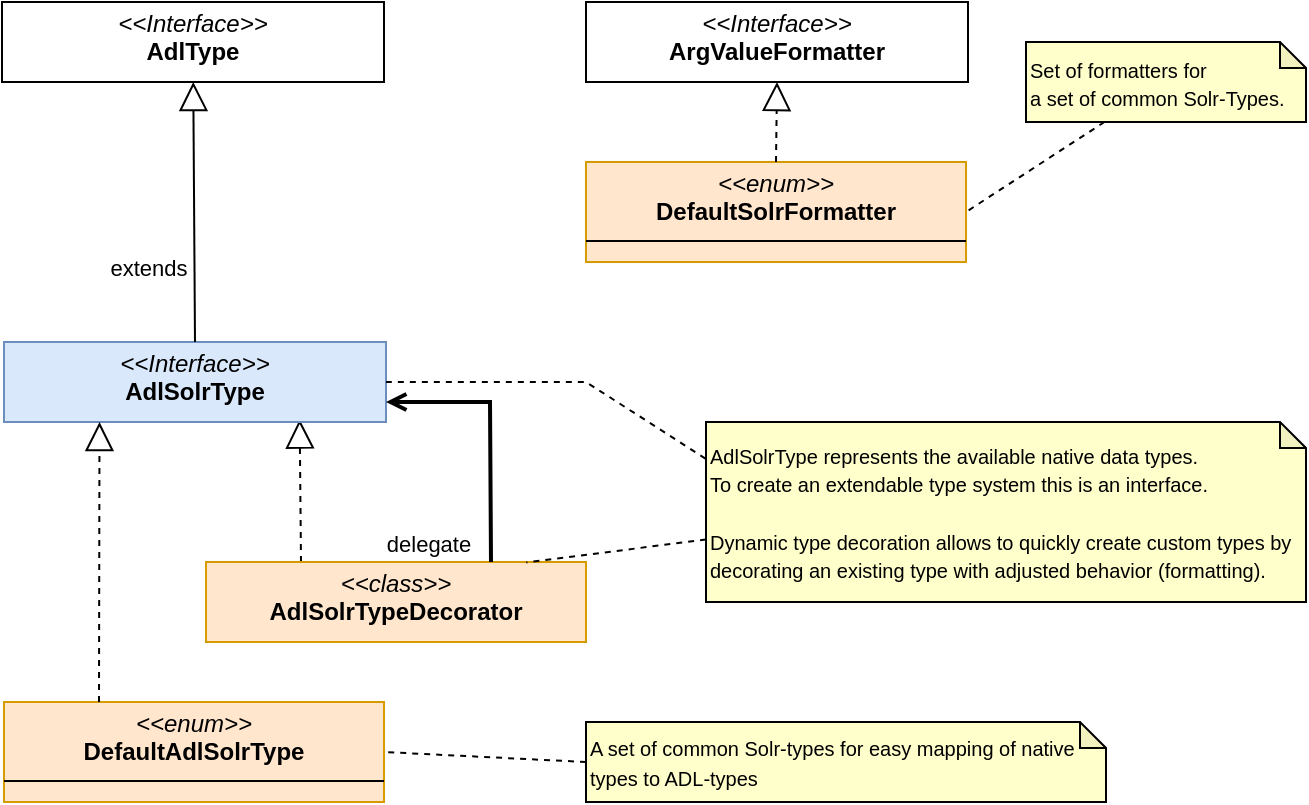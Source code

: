 <mxfile version="27.0.9" pages="3">
  <diagram name="Solr Types" id="B6yHBA0yNes8BWCViT4E">
    <mxGraphModel dx="880" dy="622" grid="1" gridSize="10" guides="1" tooltips="1" connect="1" arrows="1" fold="1" page="1" pageScale="1" pageWidth="827" pageHeight="1169" math="0" shadow="0">
      <root>
        <mxCell id="0" />
        <mxCell id="1" parent="0" />
        <mxCell id="3NF6qjgnj08wNpHQOnpI-2" value="&lt;p style=&quot;margin:0px;margin-top:4px;text-align:center;&quot;&gt;&lt;i&gt;&amp;lt;&amp;lt;Interface&amp;gt;&amp;gt;&lt;/i&gt;&lt;br&gt;&lt;b&gt;AdlType&lt;/b&gt;&lt;/p&gt;&lt;p style=&quot;margin:0px;margin-left:4px;&quot;&gt;&lt;br&gt;&lt;/p&gt;" style="verticalAlign=top;align=left;overflow=fill;html=1;whiteSpace=wrap;" parent="1" vertex="1">
          <mxGeometry x="18" y="30" width="191" height="40" as="geometry" />
        </mxCell>
        <mxCell id="3NF6qjgnj08wNpHQOnpI-20" value="&lt;p style=&quot;margin:0px;margin-top:4px;text-align:center;&quot;&gt;&lt;i&gt;&amp;lt;&amp;lt;enum&amp;gt;&amp;gt;&lt;/i&gt;&lt;br&gt;&lt;b&gt;DefaultAdlSolrType&lt;/b&gt;&lt;/p&gt;&lt;hr size=&quot;1&quot; style=&quot;border-style:solid;&quot;&gt;&lt;p style=&quot;margin:0px;margin-left:4px;&quot;&gt;&lt;br&gt;&lt;/p&gt;" style="verticalAlign=top;align=left;overflow=fill;html=1;whiteSpace=wrap;fillColor=#ffe6cc;strokeColor=#d79b00;" parent="1" vertex="1">
          <mxGeometry x="19" y="380" width="190" height="50" as="geometry" />
        </mxCell>
        <mxCell id="3NF6qjgnj08wNpHQOnpI-21" value="" style="endArrow=block;dashed=1;endFill=0;endSize=12;html=1;rounded=0;entryX=0.774;entryY=0.969;entryDx=0;entryDy=0;exitX=0.25;exitY=0;exitDx=0;exitDy=0;entryPerimeter=0;" parent="1" source="VzG3GhmJKx8q3InaAPFt-4" target="3NF6qjgnj08wNpHQOnpI-22" edge="1">
          <mxGeometry width="160" relative="1" as="geometry">
            <mxPoint x="160" y="380" as="sourcePoint" />
            <mxPoint x="310" y="340" as="targetPoint" />
          </mxGeometry>
        </mxCell>
        <mxCell id="3NF6qjgnj08wNpHQOnpI-22" value="&lt;p style=&quot;margin:0px;margin-top:4px;text-align:center;&quot;&gt;&lt;i&gt;&amp;lt;&amp;lt;Interface&amp;gt;&amp;gt;&lt;/i&gt;&lt;br&gt;&lt;b&gt;AdlSolrType&lt;/b&gt;&lt;/p&gt;&lt;p style=&quot;margin:0px;margin-left:4px;&quot;&gt;&lt;br&gt;&lt;/p&gt;" style="verticalAlign=top;align=left;overflow=fill;html=1;whiteSpace=wrap;fillColor=#dae8fc;strokeColor=#6c8ebf;" parent="1" vertex="1">
          <mxGeometry x="19" y="200" width="191" height="40" as="geometry" />
        </mxCell>
        <mxCell id="3NF6qjgnj08wNpHQOnpI-23" value="" style="endArrow=block;endFill=0;endSize=12;html=1;rounded=0;exitX=0.5;exitY=0;exitDx=0;exitDy=0;" parent="1" source="3NF6qjgnj08wNpHQOnpI-22" target="3NF6qjgnj08wNpHQOnpI-2" edge="1">
          <mxGeometry width="160" relative="1" as="geometry">
            <mxPoint x="629" y="285" as="sourcePoint" />
            <mxPoint x="120" y="340" as="targetPoint" />
          </mxGeometry>
        </mxCell>
        <mxCell id="VzG3GhmJKx8q3InaAPFt-8" value="extends" style="edgeLabel;html=1;align=center;verticalAlign=middle;resizable=0;points=[];" parent="3NF6qjgnj08wNpHQOnpI-23" vertex="1" connectable="0">
          <mxGeometry x="-0.498" relative="1" as="geometry">
            <mxPoint x="-24" y="-5" as="offset" />
          </mxGeometry>
        </mxCell>
        <mxCell id="VzG3GhmJKx8q3InaAPFt-2" value="&lt;span style=&quot;font-size: 10px;&quot;&gt;AdlSolrType represents the available native data types. &lt;br&gt;To create an extendable type system this is an interface.&lt;/span&gt;&lt;div&gt;&lt;span style=&quot;font-size: 10px;&quot;&gt;&lt;br&gt;&lt;/span&gt;&lt;/div&gt;&lt;div&gt;&lt;span style=&quot;font-size: 10px;&quot;&gt;Dynamic type decoration allows to quickly create custom types by decorating an existing type with adjusted behavior (formatting).&lt;/span&gt;&lt;/div&gt;" style="shape=note;whiteSpace=wrap;html=1;backgroundOutline=1;darkOpacity=0.05;size=13;labelBackgroundColor=none;fillColor=#FFFFCC;gradientColor=none;align=left;" parent="1" vertex="1">
          <mxGeometry x="370" y="240" width="300" height="90" as="geometry" />
        </mxCell>
        <mxCell id="VzG3GhmJKx8q3InaAPFt-3" style="rounded=0;orthogonalLoop=1;jettySize=auto;html=1;entryX=1;entryY=0.5;entryDx=0;entryDy=0;endArrow=none;endFill=0;dashed=1;exitX=-0.001;exitY=0.203;exitDx=0;exitDy=0;exitPerimeter=0;" parent="1" source="VzG3GhmJKx8q3InaAPFt-2" target="3NF6qjgnj08wNpHQOnpI-22" edge="1">
          <mxGeometry relative="1" as="geometry">
            <mxPoint x="525" y="426" as="sourcePoint" />
            <mxPoint x="469" y="430" as="targetPoint" />
            <Array as="points">
              <mxPoint x="310" y="220" />
            </Array>
          </mxGeometry>
        </mxCell>
        <mxCell id="VzG3GhmJKx8q3InaAPFt-4" value="&lt;p style=&quot;margin:0px;margin-top:4px;text-align:center;&quot;&gt;&lt;i&gt;&amp;lt;&amp;lt;class&amp;gt;&amp;gt;&lt;/i&gt;&lt;br&gt;&lt;b&gt;AdlSolrTypeDecorator&lt;/b&gt;&lt;/p&gt;&lt;p style=&quot;margin:0px;margin-left:4px;&quot;&gt;&lt;br&gt;&lt;/p&gt;" style="verticalAlign=top;align=left;overflow=fill;html=1;whiteSpace=wrap;fillColor=#ffe6cc;strokeColor=#d79b00;" parent="1" vertex="1">
          <mxGeometry x="120" y="310" width="190" height="40" as="geometry" />
        </mxCell>
        <mxCell id="VzG3GhmJKx8q3InaAPFt-5" style="rounded=0;orthogonalLoop=1;jettySize=auto;html=1;entryX=1;entryY=0.75;entryDx=0;entryDy=0;endArrow=open;endFill=0;strokeWidth=2;exitX=0.75;exitY=0;exitDx=0;exitDy=0;" parent="1" source="VzG3GhmJKx8q3InaAPFt-4" target="3NF6qjgnj08wNpHQOnpI-22" edge="1">
          <mxGeometry relative="1" as="geometry">
            <mxPoint x="120" y="280" as="sourcePoint" />
            <mxPoint x="490" y="240" as="targetPoint" />
            <Array as="points">
              <mxPoint x="262" y="230" />
            </Array>
          </mxGeometry>
        </mxCell>
        <mxCell id="VzG3GhmJKx8q3InaAPFt-6" value="delegate" style="edgeLabel;html=1;align=center;verticalAlign=middle;resizable=0;points=[];" parent="VzG3GhmJKx8q3InaAPFt-5" vertex="1" connectable="0">
          <mxGeometry x="-0.398" relative="1" as="geometry">
            <mxPoint x="-32" y="30" as="offset" />
          </mxGeometry>
        </mxCell>
        <mxCell id="VzG3GhmJKx8q3InaAPFt-7" style="rounded=0;orthogonalLoop=1;jettySize=auto;html=1;entryX=0.843;entryY=0.005;entryDx=0;entryDy=0;endArrow=none;endFill=0;dashed=1;exitX=0;exitY=0.653;exitDx=0;exitDy=0;exitPerimeter=0;entryPerimeter=0;" parent="1" source="VzG3GhmJKx8q3InaAPFt-2" target="VzG3GhmJKx8q3InaAPFt-4" edge="1">
          <mxGeometry relative="1" as="geometry">
            <mxPoint x="320" y="255" as="sourcePoint" />
            <mxPoint x="220" y="230" as="targetPoint" />
          </mxGeometry>
        </mxCell>
        <mxCell id="VzG3GhmJKx8q3InaAPFt-9" value="" style="endArrow=block;dashed=1;endFill=0;endSize=12;html=1;rounded=0;entryX=0.25;entryY=1;entryDx=0;entryDy=0;exitX=0.25;exitY=0;exitDx=0;exitDy=0;" parent="1" source="3NF6qjgnj08wNpHQOnpI-20" target="3NF6qjgnj08wNpHQOnpI-22" edge="1">
          <mxGeometry width="160" relative="1" as="geometry">
            <mxPoint x="178" y="320" as="sourcePoint" />
            <mxPoint x="177" y="249" as="targetPoint" />
          </mxGeometry>
        </mxCell>
        <mxCell id="VzG3GhmJKx8q3InaAPFt-12" style="rounded=0;orthogonalLoop=1;jettySize=auto;html=1;entryX=1;entryY=0.5;entryDx=0;entryDy=0;dashed=1;endArrow=none;endFill=0;exitX=0;exitY=0.5;exitDx=0;exitDy=0;exitPerimeter=0;" parent="1" source="VzG3GhmJKx8q3InaAPFt-10" target="3NF6qjgnj08wNpHQOnpI-20" edge="1">
          <mxGeometry relative="1" as="geometry" />
        </mxCell>
        <mxCell id="VzG3GhmJKx8q3InaAPFt-10" value="&lt;span style=&quot;font-size: 10px;&quot;&gt;A set of common Solr-types for easy mapping of native types to ADL-types&lt;/span&gt;" style="shape=note;whiteSpace=wrap;html=1;backgroundOutline=1;darkOpacity=0.05;size=13;labelBackgroundColor=none;fillColor=#FFFFCC;gradientColor=none;align=left;" parent="1" vertex="1">
          <mxGeometry x="310" y="390" width="260" height="40" as="geometry" />
        </mxCell>
        <mxCell id="EDahRD0NgZOyH85qTdH9-1" value="&lt;p style=&quot;margin:0px;margin-top:4px;text-align:center;&quot;&gt;&lt;i&gt;&amp;lt;&amp;lt;enum&amp;gt;&amp;gt;&lt;/i&gt;&lt;br&gt;&lt;b&gt;DefaultSolrFormatter&lt;/b&gt;&lt;/p&gt;&lt;hr size=&quot;1&quot; style=&quot;border-style:solid;&quot;&gt;&lt;p style=&quot;margin:0px;margin-left:4px;&quot;&gt;&lt;br&gt;&lt;/p&gt;" style="verticalAlign=top;align=left;overflow=fill;html=1;whiteSpace=wrap;fillColor=#ffe6cc;strokeColor=#d79b00;" parent="1" vertex="1">
          <mxGeometry x="310" y="110" width="190" height="50" as="geometry" />
        </mxCell>
        <mxCell id="EDahRD0NgZOyH85qTdH9-2" value="&lt;p style=&quot;margin:0px;margin-top:4px;text-align:center;&quot;&gt;&lt;i&gt;&amp;lt;&amp;lt;Interface&amp;gt;&amp;gt;&lt;/i&gt;&lt;br&gt;&lt;b&gt;ArgValueFormatter&lt;/b&gt;&lt;/p&gt;&lt;p style=&quot;margin:0px;margin-left:4px;&quot;&gt;&lt;br&gt;&lt;/p&gt;" style="verticalAlign=top;align=left;overflow=fill;html=1;whiteSpace=wrap;" parent="1" vertex="1">
          <mxGeometry x="310" y="30" width="191" height="40" as="geometry" />
        </mxCell>
        <mxCell id="EDahRD0NgZOyH85qTdH9-3" value="" style="endArrow=block;dashed=1;endFill=0;endSize=12;html=1;rounded=0;entryX=0.5;entryY=1;entryDx=0;entryDy=0;exitX=0.5;exitY=0;exitDx=0;exitDy=0;" parent="1" source="EDahRD0NgZOyH85qTdH9-1" target="EDahRD0NgZOyH85qTdH9-2" edge="1">
          <mxGeometry width="160" relative="1" as="geometry">
            <mxPoint x="178" y="320" as="sourcePoint" />
            <mxPoint x="177" y="249" as="targetPoint" />
          </mxGeometry>
        </mxCell>
        <mxCell id="EDahRD0NgZOyH85qTdH9-6" style="rounded=0;orthogonalLoop=1;jettySize=auto;html=1;entryX=1;entryY=0.5;entryDx=0;entryDy=0;endArrow=none;endFill=0;dashed=1;" parent="1" source="EDahRD0NgZOyH85qTdH9-4" target="EDahRD0NgZOyH85qTdH9-1" edge="1">
          <mxGeometry relative="1" as="geometry" />
        </mxCell>
        <mxCell id="EDahRD0NgZOyH85qTdH9-4" value="&lt;span style=&quot;font-size: 10px;&quot;&gt;Set of formatters for&lt;br&gt;a set of common Solr-Types.&lt;/span&gt;&lt;div&gt;&lt;br&gt;&lt;/div&gt;" style="shape=note;whiteSpace=wrap;html=1;backgroundOutline=1;darkOpacity=0.05;size=13;labelBackgroundColor=none;fillColor=#FFFFCC;gradientColor=none;align=left;verticalAlign=top;" parent="1" vertex="1">
          <mxGeometry x="530" y="50" width="140" height="40" as="geometry" />
        </mxCell>
      </root>
    </mxGraphModel>
  </diagram>
  <diagram id="x_Kza-SuOTrE1SJIn9SX" name="SolrQueryDefinition">
    <mxGraphModel dx="880" dy="622" grid="1" gridSize="10" guides="1" tooltips="1" connect="1" arrows="1" fold="1" page="1" pageScale="1" pageWidth="1654" pageHeight="1169" math="0" shadow="0">
      <root>
        <mxCell id="0" />
        <mxCell id="1" parent="0" />
        <mxCell id="N31PKQU9wOpDDSwR-wtu-2" value="&lt;span style=&quot;font-size: 10px;&quot;&gt;A&amp;nbsp;&lt;b&gt;SolrQueryDefinition&lt;/b&gt; instance is the &lt;b&gt;outcome&lt;/b&gt; of the conversion process.&lt;/span&gt;&lt;div&gt;&lt;span style=&quot;font-size: 10px;&quot;&gt;Each either contains a single filter query&amp;nbsp;or a set of filter queries to be intersected&lt;/span&gt;&lt;/div&gt;&lt;div&gt;&lt;span style=&quot;font-size: 10px;&quot;&gt;by Solr. For each filter query there is meta data included to allow any executor component to estimate the cost and its value to decide about caching.&lt;/span&gt;&lt;/div&gt;" style="shape=note;whiteSpace=wrap;html=1;backgroundOutline=1;darkOpacity=0.05;size=13;labelBackgroundColor=none;fillColor=#FFFFCC;gradientColor=none;align=left;verticalAlign=top;" vertex="1" parent="1">
          <mxGeometry x="120" y="30" width="430" height="70" as="geometry" />
        </mxCell>
        <mxCell id="0sh7ht2r96gM8eVfNPps-1" value="&lt;p style=&quot;margin:0px;margin-top:4px;text-align:center;&quot;&gt;&lt;i&gt;&amp;lt;&amp;lt;record&amp;gt;&amp;gt;&lt;/i&gt;&lt;br&gt;&lt;b&gt;SolrQueryField&lt;/b&gt;&lt;br&gt;&lt;/p&gt;&lt;hr size=&quot;1&quot; style=&quot;border-style:solid;&quot;&gt;&lt;p style=&quot;margin: 0px 0px 0px 4px;&quot;&gt;+ nodeType : String&lt;/p&gt;&lt;p style=&quot;margin: 0px 0px 0px 4px;&quot;&gt;+ fieldName : String&lt;/p&gt;" style="verticalAlign=top;align=left;overflow=fill;html=1;whiteSpace=wrap;fillColor=#ffe6cc;strokeColor=#d79b00;" vertex="1" parent="1">
          <mxGeometry x="400" y="330" width="150" height="90" as="geometry" />
        </mxCell>
        <mxCell id="0sh7ht2r96gM8eVfNPps-2" value="&lt;p style=&quot;margin:0px;margin-top:4px;text-align:center;&quot;&gt;&lt;i&gt;&amp;lt;&amp;lt;record&amp;gt;&amp;gt;&lt;/i&gt;&lt;br&gt;&lt;b&gt;SolrQueryDefinition&lt;/b&gt;&lt;br&gt;&lt;/p&gt;&lt;hr size=&quot;1&quot; style=&quot;border-style:solid;&quot;&gt;&lt;p style=&quot;margin: 0px 0px 0px 4px;&quot;&gt;+ mainQueryString : String&lt;/p&gt;&lt;p style=&quot;margin: 0px 0px 0px 4px;&quot;&gt;+ uniqueKeyFieldName : String&lt;/p&gt;&lt;hr size=&quot;1&quot; style=&quot;border-style:solid;&quot;&gt;&lt;p style=&quot;margin: 0px 0px 0px 4px;&quot;&gt;nodeTypesInvolved() : List&amp;lt;String&amp;gt;&lt;/p&gt;" style="verticalAlign=top;align=left;overflow=fill;html=1;whiteSpace=wrap;fillColor=#ffe6cc;strokeColor=#d79b00;" vertex="1" parent="1">
          <mxGeometry x="120" y="110" width="200" height="120" as="geometry" />
        </mxCell>
        <mxCell id="gNuvypAW551Rn5w1sx8y-1" value="&lt;p style=&quot;margin:0px;margin-top:4px;text-align:center;&quot;&gt;&lt;i&gt;&amp;lt;&amp;lt;enum&amp;gt;&amp;gt;&lt;/i&gt;&lt;br&gt;&lt;b&gt;SolrConditionType&lt;/b&gt;&lt;/p&gt;&lt;hr size=&quot;1&quot; style=&quot;border-style:solid;&quot;&gt;&lt;p style=&quot;margin:0px;margin-left:4px;&quot;&gt;&lt;br&gt;&lt;/p&gt;" style="verticalAlign=top;align=left;overflow=fill;html=1;whiteSpace=wrap;fillColor=#ffe6cc;strokeColor=#d79b00;" vertex="1" parent="1">
          <mxGeometry x="400" y="250" width="150" height="60" as="geometry" />
        </mxCell>
        <mxCell id="gNuvypAW551Rn5w1sx8y-2" value="&lt;p style=&quot;margin:0px;margin-top:4px;text-align:center;&quot;&gt;&lt;i&gt;&amp;lt;&amp;lt;record&amp;gt;&amp;gt;&lt;/i&gt;&lt;br&gt;&lt;b&gt;SolrFilterQuery&lt;/b&gt;&lt;br&gt;&lt;/p&gt;&lt;hr size=&quot;1&quot; style=&quot;border-style:solid;&quot;&gt;&lt;p style=&quot;margin: 0px 0px 0px 4px;&quot;&gt;+ queryString : String&lt;/p&gt;&lt;p style=&quot;margin: 0px 0px 0px 4px;&quot;&gt;&lt;br&gt;&lt;/p&gt;" style="verticalAlign=top;align=left;overflow=fill;html=1;whiteSpace=wrap;fillColor=#ffe6cc;strokeColor=#d79b00;" vertex="1" parent="1">
          <mxGeometry x="120" y="330" width="150" height="90" as="geometry" />
        </mxCell>
        <mxCell id="gNuvypAW551Rn5w1sx8y-3" value="" style="endArrow=diamondThin;endFill=1;endSize=24;html=1;rounded=0;entryX=1;entryY=0.75;entryDx=0;entryDy=0;exitX=0;exitY=0.75;exitDx=0;exitDy=0;strokeWidth=2;" edge="1" parent="1" source="0sh7ht2r96gM8eVfNPps-1" target="gNuvypAW551Rn5w1sx8y-2">
          <mxGeometry width="160" relative="1" as="geometry">
            <mxPoint x="360" y="300" as="sourcePoint" />
            <mxPoint x="520" y="300" as="targetPoint" />
          </mxGeometry>
        </mxCell>
        <mxCell id="gNuvypAW551Rn5w1sx8y-5" value="fields" style="edgeLabel;html=1;align=center;verticalAlign=middle;resizable=0;points=[];" vertex="1" connectable="0" parent="gNuvypAW551Rn5w1sx8y-3">
          <mxGeometry x="-0.851" relative="1" as="geometry">
            <mxPoint x="-80" y="10" as="offset" />
          </mxGeometry>
        </mxCell>
        <mxCell id="gNuvypAW551Rn5w1sx8y-6" value="1..*" style="edgeLabel;html=1;align=center;verticalAlign=middle;resizable=0;points=[];fontSize=12;labelBackgroundColor=none;" vertex="1" connectable="0" parent="gNuvypAW551Rn5w1sx8y-3">
          <mxGeometry x="-0.807" y="1" relative="1" as="geometry">
            <mxPoint x="-4" y="-12" as="offset" />
          </mxGeometry>
        </mxCell>
        <mxCell id="SCJxR0IMRP-oTtNpPsNu-2" value="" style="endArrow=diamondThin;endFill=0;endSize=24;html=1;rounded=0;entryX=1;entryY=0.25;entryDx=0;entryDy=0;exitX=0;exitY=0.5;exitDx=0;exitDy=0;strokeWidth=2;" edge="1" parent="1" source="gNuvypAW551Rn5w1sx8y-1" target="gNuvypAW551Rn5w1sx8y-2">
          <mxGeometry width="160" relative="1" as="geometry">
            <mxPoint x="420" y="380" as="sourcePoint" />
            <mxPoint x="290" y="380" as="targetPoint" />
            <Array as="points">
              <mxPoint x="360" y="280" />
              <mxPoint x="360" y="353" />
            </Array>
          </mxGeometry>
        </mxCell>
        <mxCell id="SCJxR0IMRP-oTtNpPsNu-3" value="conditionTypes" style="edgeLabel;html=1;align=center;verticalAlign=middle;resizable=0;points=[];" vertex="1" connectable="0" parent="SCJxR0IMRP-oTtNpPsNu-2">
          <mxGeometry x="-0.851" relative="1" as="geometry">
            <mxPoint x="-65" y="50" as="offset" />
          </mxGeometry>
        </mxCell>
        <mxCell id="SCJxR0IMRP-oTtNpPsNu-4" value="1..*" style="edgeLabel;html=1;align=center;verticalAlign=middle;resizable=0;points=[];fontSize=12;labelBackgroundColor=none;" vertex="1" connectable="0" parent="SCJxR0IMRP-oTtNpPsNu-2">
          <mxGeometry x="-0.807" y="1" relative="1" as="geometry">
            <mxPoint x="-11" y="-11" as="offset" />
          </mxGeometry>
        </mxCell>
        <mxCell id="SCJxR0IMRP-oTtNpPsNu-5" value="" style="endArrow=diamondThin;endFill=1;endSize=24;html=1;rounded=0;entryX=0.374;entryY=0.996;entryDx=0;entryDy=0;exitX=0.5;exitY=0;exitDx=0;exitDy=0;strokeWidth=2;entryPerimeter=0;" edge="1" parent="1" source="gNuvypAW551Rn5w1sx8y-2" target="0sh7ht2r96gM8eVfNPps-2">
          <mxGeometry width="160" relative="1" as="geometry">
            <mxPoint x="460" y="390" as="sourcePoint" />
            <mxPoint x="330" y="390" as="targetPoint" />
          </mxGeometry>
        </mxCell>
        <mxCell id="SCJxR0IMRP-oTtNpPsNu-6" value="filterQueries" style="edgeLabel;html=1;align=center;verticalAlign=middle;resizable=0;points=[];labelBackgroundColor=none;" vertex="1" connectable="0" parent="SCJxR0IMRP-oTtNpPsNu-5">
          <mxGeometry x="-0.851" relative="1" as="geometry">
            <mxPoint x="-41" y="-73" as="offset" />
          </mxGeometry>
        </mxCell>
        <mxCell id="SCJxR0IMRP-oTtNpPsNu-7" value="1..*" style="edgeLabel;html=1;align=center;verticalAlign=middle;resizable=0;points=[];fontSize=12;labelBackgroundColor=none;" vertex="1" connectable="0" parent="SCJxR0IMRP-oTtNpPsNu-5">
          <mxGeometry x="-0.807" y="1" relative="1" as="geometry">
            <mxPoint x="-14" y="-4" as="offset" />
          </mxGeometry>
        </mxCell>
        <mxCell id="SCJxR0IMRP-oTtNpPsNu-9" style="rounded=0;orthogonalLoop=1;jettySize=auto;html=1;endArrow=none;startFill=0;dashed=1;exitX=0.16;exitY=1.011;exitDx=0;exitDy=0;exitPerimeter=0;strokeWidth=1;" edge="1" parent="1" source="SCJxR0IMRP-oTtNpPsNu-8">
          <mxGeometry relative="1" as="geometry">
            <mxPoint x="380" y="280" as="targetPoint" />
          </mxGeometry>
        </mxCell>
        <mxCell id="SCJxR0IMRP-oTtNpPsNu-8" value="&lt;span style=&quot;font-size: 10px;&quot;&gt;List of a filter query&#39;s condition types (basic operations).&lt;/span&gt;&lt;div&gt;&lt;span style=&quot;font-size: 10px;&quot;&gt;E.g., simple comparison, range query, contains text, frange, etc.&lt;/span&gt;&lt;/div&gt;" style="shape=note;whiteSpace=wrap;html=1;backgroundOutline=1;darkOpacity=0.05;size=13;labelBackgroundColor=none;fillColor=#FFFFCC;gradientColor=none;align=left;verticalAlign=top;" vertex="1" parent="1">
          <mxGeometry x="370" y="160" width="180" height="70" as="geometry" />
        </mxCell>
        <mxCell id="SCJxR0IMRP-oTtNpPsNu-11" value="&lt;span style=&quot;font-size: 10px;&quot;&gt;usually &lt;b&gt;&lt;font face=&quot;Courier New&quot;&gt;*.*&lt;/font&gt;&lt;/b&gt;&amp;nbsp;(&lt;font face=&quot;Courier New&quot;&gt;q=*.*&lt;/font&gt;&lt;font face=&quot;Helvetica&quot;&gt;, no scoring&lt;/font&gt;)&lt;/span&gt;" style="shape=note;whiteSpace=wrap;html=1;backgroundOutline=1;darkOpacity=0.05;size=13;labelBackgroundColor=none;fillColor=#FFFFCC;gradientColor=none;align=left;verticalAlign=top;" vertex="1" parent="1">
          <mxGeometry x="340" y="120" width="170" height="30" as="geometry" />
        </mxCell>
        <mxCell id="SCJxR0IMRP-oTtNpPsNu-12" style="rounded=0;orthogonalLoop=1;jettySize=auto;html=1;endArrow=oval;startFill=0;dashed=1;exitX=0;exitY=0.5;exitDx=0;exitDy=0;exitPerimeter=0;strokeWidth=1;entryX=0.75;entryY=0.417;entryDx=0;entryDy=0;entryPerimeter=0;endFill=1;" edge="1" parent="1" source="SCJxR0IMRP-oTtNpPsNu-11" target="0sh7ht2r96gM8eVfNPps-2">
          <mxGeometry relative="1" as="geometry">
            <mxPoint x="580" y="309" as="targetPoint" />
            <mxPoint x="599" y="260" as="sourcePoint" />
          </mxGeometry>
        </mxCell>
        <mxCell id="dJ3fPKWfRSup3emek02r-1" style="rounded=0;orthogonalLoop=1;jettySize=auto;html=1;endArrow=oval;startFill=0;dashed=1;strokeWidth=1;entryX=0.533;entryY=0.556;entryDx=0;entryDy=0;entryPerimeter=0;endFill=1;exitX=0;exitY=0.5;exitDx=0;exitDy=0;exitPerimeter=0;" edge="1" parent="1" source="dJ3fPKWfRSup3emek02r-2" target="gNuvypAW551Rn5w1sx8y-2">
          <mxGeometry relative="1" as="geometry">
            <mxPoint x="470" y="155" as="targetPoint" />
            <mxPoint x="230" y="290" as="sourcePoint" />
          </mxGeometry>
        </mxCell>
        <mxCell id="dJ3fPKWfRSup3emek02r-2" value="&lt;span style=&quot;font-size: 10px;&quot;&gt;native query to be executed (&lt;font face=&quot;Courier New&quot;&gt;fq=&lt;/font&gt;...)&lt;/span&gt;" style="shape=note;whiteSpace=wrap;html=1;backgroundOutline=1;darkOpacity=0.05;size=13;labelBackgroundColor=none;fillColor=#FFFFCC;gradientColor=none;align=left;verticalAlign=top;" vertex="1" parent="1">
          <mxGeometry x="240" y="270" width="100" height="40" as="geometry" />
        </mxCell>
      </root>
    </mxGraphModel>
  </diagram>
  <diagram id="ghDfkuzM7oT6vlfFxHrg" name="Process Overview">
    <mxGraphModel dx="1283" dy="908" grid="1" gridSize="10" guides="1" tooltips="1" connect="1" arrows="1" fold="1" page="1" pageScale="1" pageWidth="1169" pageHeight="827" math="0" shadow="0">
      <root>
        <mxCell id="0" />
        <mxCell id="1" parent="0" />
        <mxCell id="CnBv8r-z8xxs7eIVJ4Ra-1" value="" style="shape=step;perimeter=stepPerimeter;whiteSpace=wrap;html=1;fixedSize=1;size=30;fillColor=#fff2cc;strokeColor=#d6b656;" parent="1" vertex="1">
          <mxGeometry x="235" y="190" width="130" height="80" as="geometry" />
        </mxCell>
        <mxCell id="CnBv8r-z8xxs7eIVJ4Ra-2" value="" style="shape=offPageConnector;whiteSpace=wrap;html=1;rotation=-90;size=0.15;fillColor=#fff2cc;strokeColor=#d6b656;" parent="1" vertex="1">
          <mxGeometry x="115" y="130" width="80" height="200" as="geometry" />
        </mxCell>
        <mxCell id="88fcjvAl9bjT-7IUq75g-1" value="Parse expression and build raw match tree" style="text;html=1;align=center;verticalAlign=middle;whiteSpace=wrap;rounded=0;fontSize=14;" parent="1" vertex="1">
          <mxGeometry x="60" y="215" width="180" height="30" as="geometry" />
        </mxCell>
        <mxCell id="88fcjvAl9bjT-7IUq75g-2" value="Consolidate&lt;br&gt;match tree" style="text;html=1;align=center;verticalAlign=middle;whiteSpace=wrap;rounded=0;fontSize=14;" parent="1" vertex="1">
          <mxGeometry x="245" y="215" width="120" height="30" as="geometry" />
        </mxCell>
        <mxCell id="88fcjvAl9bjT-7IUq75g-3" value="" style="shape=step;perimeter=stepPerimeter;whiteSpace=wrap;html=1;fixedSize=1;size=30;fillColor=#fff2cc;strokeColor=#d6b656;" parent="1" vertex="1">
          <mxGeometry x="345" y="190" width="130" height="80" as="geometry" />
        </mxCell>
        <mxCell id="88fcjvAl9bjT-7IUq75g-4" value="Generate&lt;div&gt;filter&lt;/div&gt;&lt;div&gt;queries&lt;/div&gt;" style="text;html=1;align=center;verticalAlign=middle;whiteSpace=wrap;rounded=0;fontSize=14;" parent="1" vertex="1">
          <mxGeometry x="383" y="200" width="60" height="60" as="geometry" />
        </mxCell>
        <mxCell id="88fcjvAl9bjT-7IUq75g-5" value="" style="shape=step;perimeter=stepPerimeter;whiteSpace=wrap;html=1;fixedSize=1;size=30;fillColor=#dae8fc;strokeColor=#6c8ebf;" parent="1" vertex="1">
          <mxGeometry x="455" y="190" width="130" height="80" as="geometry" />
        </mxCell>
        <mxCell id="88fcjvAl9bjT-7IUq75g-6" value="Create&lt;div&gt;Solr query&lt;/div&gt;&lt;div&gt;definition&lt;/div&gt;" style="text;html=1;align=center;verticalAlign=middle;whiteSpace=wrap;rounded=0;fontSize=14;" parent="1" vertex="1">
          <mxGeometry x="485" y="215" width="80" height="30" as="geometry" />
        </mxCell>
        <mxCell id="88fcjvAl9bjT-7IUq75g-7" value="" style="shape=step;perimeter=stepPerimeter;whiteSpace=wrap;html=1;fixedSize=1;size=30;fillColor=#e1d5e7;strokeColor=#9673a6;" parent="1" vertex="1">
          <mxGeometry x="565" y="190" width="130" height="80" as="geometry" />
        </mxCell>
        <mxCell id="88fcjvAl9bjT-7IUq75g-8" value="Apply&lt;div&gt;caching&lt;/div&gt;" style="text;html=1;align=center;verticalAlign=middle;whiteSpace=wrap;rounded=0;fontSize=14;fontColor=light-dark(#6c6c6c, #ededed);" parent="1" vertex="1">
          <mxGeometry x="595" y="215" width="80" height="30" as="geometry" />
        </mxCell>
        <mxCell id="88fcjvAl9bjT-7IUq75g-11" value="" style="shape=singleArrow;direction=south;whiteSpace=wrap;html=1;arrowWidth=0.424;arrowSize=0.236;fillColor=#b8b2b2;strokeColor=none;" parent="1" vertex="1">
          <mxGeometry x="81" y="70" width="60" height="110" as="geometry" />
        </mxCell>
        <mxCell id="88fcjvAl9bjT-7IUq75g-13" value="Expression" style="text;html=1;align=center;verticalAlign=middle;whiteSpace=wrap;rounded=0;fontSize=14;rotation=-90;fontColor=#ffffff;" parent="1" vertex="1">
          <mxGeometry x="65" y="99" width="90" height="30" as="geometry" />
        </mxCell>
        <mxCell id="88fcjvAl9bjT-7IUq75g-14" value="" style="shape=singleArrow;direction=south;whiteSpace=wrap;html=1;arrowWidth=0.424;arrowSize=0.236;fillColor=#b8b2b2;strokeColor=none;" parent="1" vertex="1">
          <mxGeometry x="155" y="70" width="60" height="110" as="geometry" />
        </mxCell>
        <mxCell id="88fcjvAl9bjT-7IUq75g-15" value="Mapping" style="text;html=1;align=center;verticalAlign=middle;whiteSpace=wrap;rounded=0;fontSize=14;rotation=-90;fontColor=#ffffff;" parent="1" vertex="1">
          <mxGeometry x="140" y="98" width="90" height="30" as="geometry" />
        </mxCell>
        <mxCell id="88fcjvAl9bjT-7IUq75g-23" value="downstream components" style="text;html=1;align=center;verticalAlign=middle;whiteSpace=wrap;rounded=0;fontSize=14;" parent="1" vertex="1">
          <mxGeometry x="585" y="265" width="200" height="30" as="geometry" />
        </mxCell>
        <mxCell id="88fcjvAl9bjT-7IUq75g-24" value="" style="shape=step;perimeter=stepPerimeter;whiteSpace=wrap;html=1;fixedSize=1;size=30;fillColor=#d5e8d4;strokeColor=#82b366;" parent="1" vertex="1">
          <mxGeometry x="675" y="190" width="130" height="80" as="geometry" />
        </mxCell>
        <mxCell id="88fcjvAl9bjT-7IUq75g-25" value="Execute&lt;div&gt;query&lt;/div&gt;" style="text;html=1;align=center;verticalAlign=middle;whiteSpace=wrap;rounded=0;fontSize=14;fontColor=light-dark(#6c6c6c, #ededed);" parent="1" vertex="1">
          <mxGeometry x="705" y="215" width="80" height="30" as="geometry" />
        </mxCell>
        <mxCell id="L-jlX7FHs50Xo8GS3oBe-1" value="&lt;span style=&quot;font-size: 10px;&quot;&gt;Based on the configured mapping information the converter creates one or multiple Solr filter queries to eventually return&lt;/span&gt;&lt;div&gt;&lt;span style=&quot;font-size: 10px;&quot;&gt;a &lt;b&gt;SolrQueryDefinition&lt;/b&gt; object.&amp;nbsp;&lt;/span&gt;&lt;span style=&quot;font-size: 10px; background-color: transparent; color: light-dark(rgb(0, 0, 0), rgb(255, 255, 255));&quot;&gt;The contained queries can then be sent to a Solr server to be executed. This avoids direct dependencies to a Solr infrastructure or a specific Solr version.&lt;/span&gt;&lt;/div&gt;" style="shape=note;whiteSpace=wrap;html=1;backgroundOutline=1;darkOpacity=0.05;size=13;labelBackgroundColor=none;fillColor=#FFFFCC;gradientColor=none;align=left;verticalAlign=top;" parent="1" vertex="1">
          <mxGeometry x="257.75" y="70" width="551.25" height="60" as="geometry" />
        </mxCell>
        <mxCell id="WtrozcoBe8EDEK5ga7qy-1" value="" style="shape=partialRectangle;whiteSpace=wrap;html=1;bottom=1;right=1;left=1;top=0;fillColor=none;routingCenterX=-0.5;rotation=90;strokeWidth=2;dashed=1;" vertex="1" parent="1">
          <mxGeometry x="519" y="222.25" width="100" height="15.5" as="geometry" />
        </mxCell>
        <mxCell id="WtrozcoBe8EDEK5ga7qy-2" value="" style="shape=partialRectangle;whiteSpace=wrap;html=1;bottom=1;right=1;left=1;top=0;fillColor=none;routingCenterX=-0.5;rotation=-90;strokeWidth=2;dashed=1;" vertex="1" parent="1">
          <mxGeometry x="751" y="222.25" width="100" height="15.5" as="geometry" />
        </mxCell>
      </root>
    </mxGraphModel>
  </diagram>
</mxfile>
